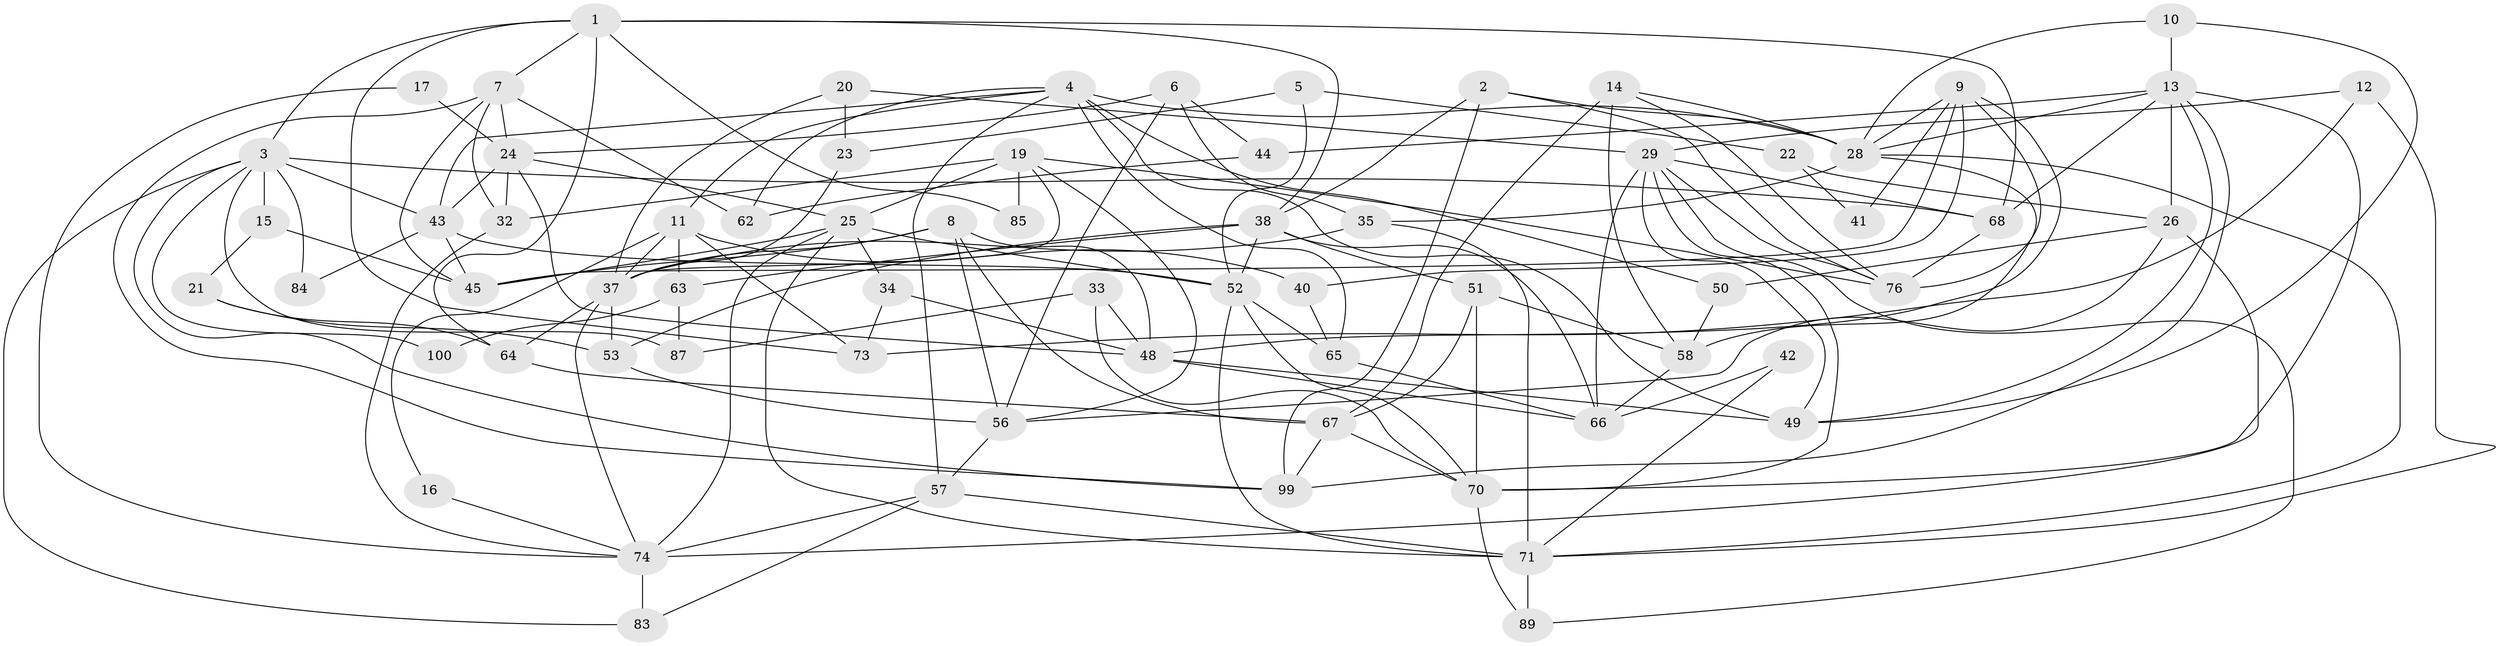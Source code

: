 // original degree distribution, {4: 0.29, 2: 0.1, 3: 0.3, 5: 0.19, 6: 0.06, 7: 0.05, 8: 0.01}
// Generated by graph-tools (version 1.1) at 2025/11/02/21/25 10:11:14]
// undirected, 67 vertices, 160 edges
graph export_dot {
graph [start="1"]
  node [color=gray90,style=filled];
  1 [super="+30"];
  2 [super="+18"];
  3 [super="+91"];
  4 [super="+31"];
  5;
  6;
  7 [super="+79"];
  8 [super="+36"];
  9 [super="+97"];
  10;
  11 [super="+39"];
  12;
  13 [super="+72"];
  14 [super="+27"];
  15;
  16;
  17;
  19 [super="+75"];
  20;
  21;
  22 [super="+77"];
  23;
  24 [super="+80"];
  25 [super="+59"];
  26 [super="+61"];
  28 [super="+78"];
  29 [super="+95"];
  32;
  33;
  34;
  35 [super="+92"];
  37 [super="+54"];
  38 [super="+55"];
  40;
  41;
  42;
  43 [super="+47"];
  44;
  45 [super="+46"];
  48 [super="+96"];
  49 [super="+98"];
  50;
  51;
  52 [super="+69"];
  53;
  56 [super="+60"];
  57;
  58 [super="+86"];
  62;
  63;
  64;
  65;
  66 [super="+90"];
  67 [super="+88"];
  68;
  70 [super="+81"];
  71 [super="+82"];
  73 [super="+94"];
  74 [super="+93"];
  76;
  83;
  84;
  85;
  87;
  89;
  99;
  100;
  1 -- 7;
  1 -- 68;
  1 -- 3;
  1 -- 64;
  1 -- 85;
  1 -- 38;
  1 -- 73;
  2 -- 28;
  2 -- 99;
  2 -- 76;
  2 -- 38;
  3 -- 83;
  3 -- 43;
  3 -- 100;
  3 -- 68;
  3 -- 84;
  3 -- 99;
  3 -- 87;
  3 -- 15;
  4 -- 49 [weight=2];
  4 -- 50;
  4 -- 62;
  4 -- 65;
  4 -- 57;
  4 -- 11;
  4 -- 43;
  4 -- 28;
  5 -- 23;
  5 -- 52;
  5 -- 22;
  6 -- 56;
  6 -- 44;
  6 -- 35;
  6 -- 24;
  7 -- 99;
  7 -- 32;
  7 -- 45;
  7 -- 62;
  7 -- 24;
  8 -- 45;
  8 -- 56;
  8 -- 48;
  8 -- 37;
  8 -- 67;
  9 -- 45;
  9 -- 40;
  9 -- 76;
  9 -- 41;
  9 -- 48;
  9 -- 28;
  10 -- 49;
  10 -- 28;
  10 -- 13;
  11 -- 63;
  11 -- 16;
  11 -- 40;
  11 -- 73;
  11 -- 37;
  12 -- 73;
  12 -- 29;
  12 -- 71;
  13 -- 99;
  13 -- 49;
  13 -- 28;
  13 -- 68;
  13 -- 44;
  13 -- 70;
  13 -- 26;
  14 -- 76;
  14 -- 28;
  14 -- 58;
  14 -- 67;
  15 -- 21;
  15 -- 45;
  16 -- 74;
  17 -- 24;
  17 -- 74;
  19 -- 56;
  19 -- 32;
  19 -- 25;
  19 -- 76;
  19 -- 85;
  19 -- 37;
  20 -- 23;
  20 -- 37;
  20 -- 29;
  21 -- 64;
  21 -- 53;
  22 -- 26 [weight=2];
  22 -- 41;
  23 -- 37;
  24 -- 32;
  24 -- 43;
  24 -- 48;
  24 -- 25;
  25 -- 52;
  25 -- 34;
  25 -- 74;
  25 -- 45;
  25 -- 71;
  26 -- 56;
  26 -- 74 [weight=2];
  26 -- 50;
  28 -- 35;
  28 -- 58;
  28 -- 71;
  29 -- 76;
  29 -- 68;
  29 -- 70;
  29 -- 66;
  29 -- 49;
  29 -- 89;
  32 -- 74;
  33 -- 70;
  33 -- 87;
  33 -- 48;
  34 -- 48;
  34 -- 73;
  35 -- 37;
  35 -- 71;
  37 -- 64;
  37 -- 53;
  37 -- 74;
  38 -- 66;
  38 -- 51;
  38 -- 52;
  38 -- 53;
  38 -- 63;
  40 -- 65;
  42 -- 71;
  42 -- 66 [weight=2];
  43 -- 84;
  43 -- 52;
  43 -- 45;
  44 -- 62;
  48 -- 66;
  48 -- 49;
  50 -- 58;
  51 -- 58;
  51 -- 67 [weight=2];
  51 -- 70;
  52 -- 71;
  52 -- 70;
  52 -- 65;
  53 -- 56;
  56 -- 57;
  57 -- 74;
  57 -- 71;
  57 -- 83;
  58 -- 66;
  63 -- 87;
  63 -- 100;
  64 -- 67;
  65 -- 66;
  67 -- 99;
  67 -- 70;
  68 -- 76;
  70 -- 89;
  71 -- 89;
  74 -- 83;
}
